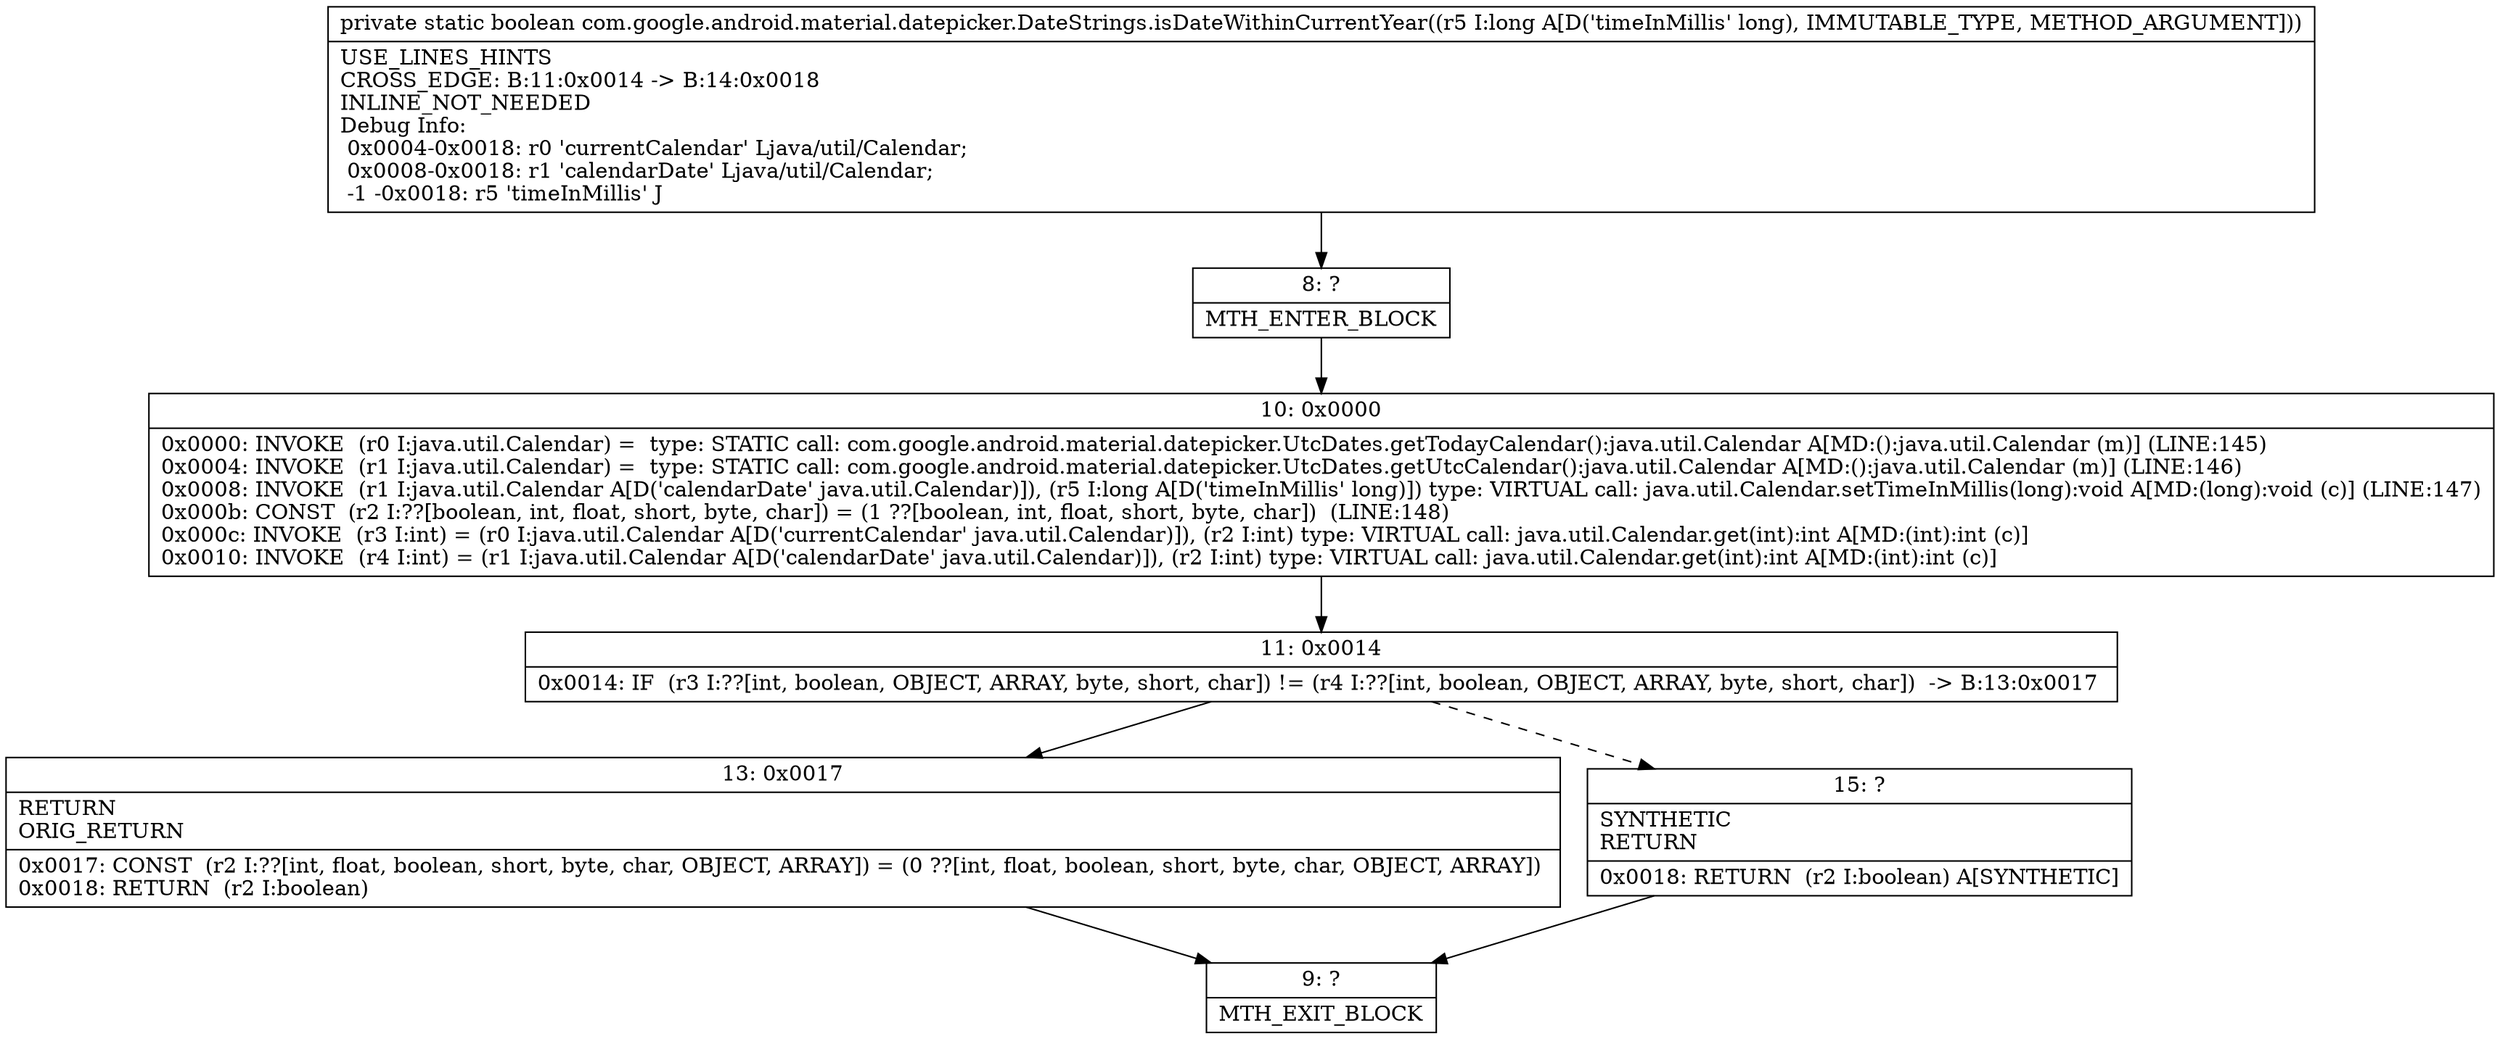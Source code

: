 digraph "CFG forcom.google.android.material.datepicker.DateStrings.isDateWithinCurrentYear(J)Z" {
Node_8 [shape=record,label="{8\:\ ?|MTH_ENTER_BLOCK\l}"];
Node_10 [shape=record,label="{10\:\ 0x0000|0x0000: INVOKE  (r0 I:java.util.Calendar) =  type: STATIC call: com.google.android.material.datepicker.UtcDates.getTodayCalendar():java.util.Calendar A[MD:():java.util.Calendar (m)] (LINE:145)\l0x0004: INVOKE  (r1 I:java.util.Calendar) =  type: STATIC call: com.google.android.material.datepicker.UtcDates.getUtcCalendar():java.util.Calendar A[MD:():java.util.Calendar (m)] (LINE:146)\l0x0008: INVOKE  (r1 I:java.util.Calendar A[D('calendarDate' java.util.Calendar)]), (r5 I:long A[D('timeInMillis' long)]) type: VIRTUAL call: java.util.Calendar.setTimeInMillis(long):void A[MD:(long):void (c)] (LINE:147)\l0x000b: CONST  (r2 I:??[boolean, int, float, short, byte, char]) = (1 ??[boolean, int, float, short, byte, char])  (LINE:148)\l0x000c: INVOKE  (r3 I:int) = (r0 I:java.util.Calendar A[D('currentCalendar' java.util.Calendar)]), (r2 I:int) type: VIRTUAL call: java.util.Calendar.get(int):int A[MD:(int):int (c)]\l0x0010: INVOKE  (r4 I:int) = (r1 I:java.util.Calendar A[D('calendarDate' java.util.Calendar)]), (r2 I:int) type: VIRTUAL call: java.util.Calendar.get(int):int A[MD:(int):int (c)]\l}"];
Node_11 [shape=record,label="{11\:\ 0x0014|0x0014: IF  (r3 I:??[int, boolean, OBJECT, ARRAY, byte, short, char]) != (r4 I:??[int, boolean, OBJECT, ARRAY, byte, short, char])  \-\> B:13:0x0017 \l}"];
Node_13 [shape=record,label="{13\:\ 0x0017|RETURN\lORIG_RETURN\l|0x0017: CONST  (r2 I:??[int, float, boolean, short, byte, char, OBJECT, ARRAY]) = (0 ??[int, float, boolean, short, byte, char, OBJECT, ARRAY]) \l0x0018: RETURN  (r2 I:boolean) \l}"];
Node_9 [shape=record,label="{9\:\ ?|MTH_EXIT_BLOCK\l}"];
Node_15 [shape=record,label="{15\:\ ?|SYNTHETIC\lRETURN\l|0x0018: RETURN  (r2 I:boolean) A[SYNTHETIC]\l}"];
MethodNode[shape=record,label="{private static boolean com.google.android.material.datepicker.DateStrings.isDateWithinCurrentYear((r5 I:long A[D('timeInMillis' long), IMMUTABLE_TYPE, METHOD_ARGUMENT]))  | USE_LINES_HINTS\lCROSS_EDGE: B:11:0x0014 \-\> B:14:0x0018\lINLINE_NOT_NEEDED\lDebug Info:\l  0x0004\-0x0018: r0 'currentCalendar' Ljava\/util\/Calendar;\l  0x0008\-0x0018: r1 'calendarDate' Ljava\/util\/Calendar;\l  \-1 \-0x0018: r5 'timeInMillis' J\l}"];
MethodNode -> Node_8;Node_8 -> Node_10;
Node_10 -> Node_11;
Node_11 -> Node_13;
Node_11 -> Node_15[style=dashed];
Node_13 -> Node_9;
Node_15 -> Node_9;
}


